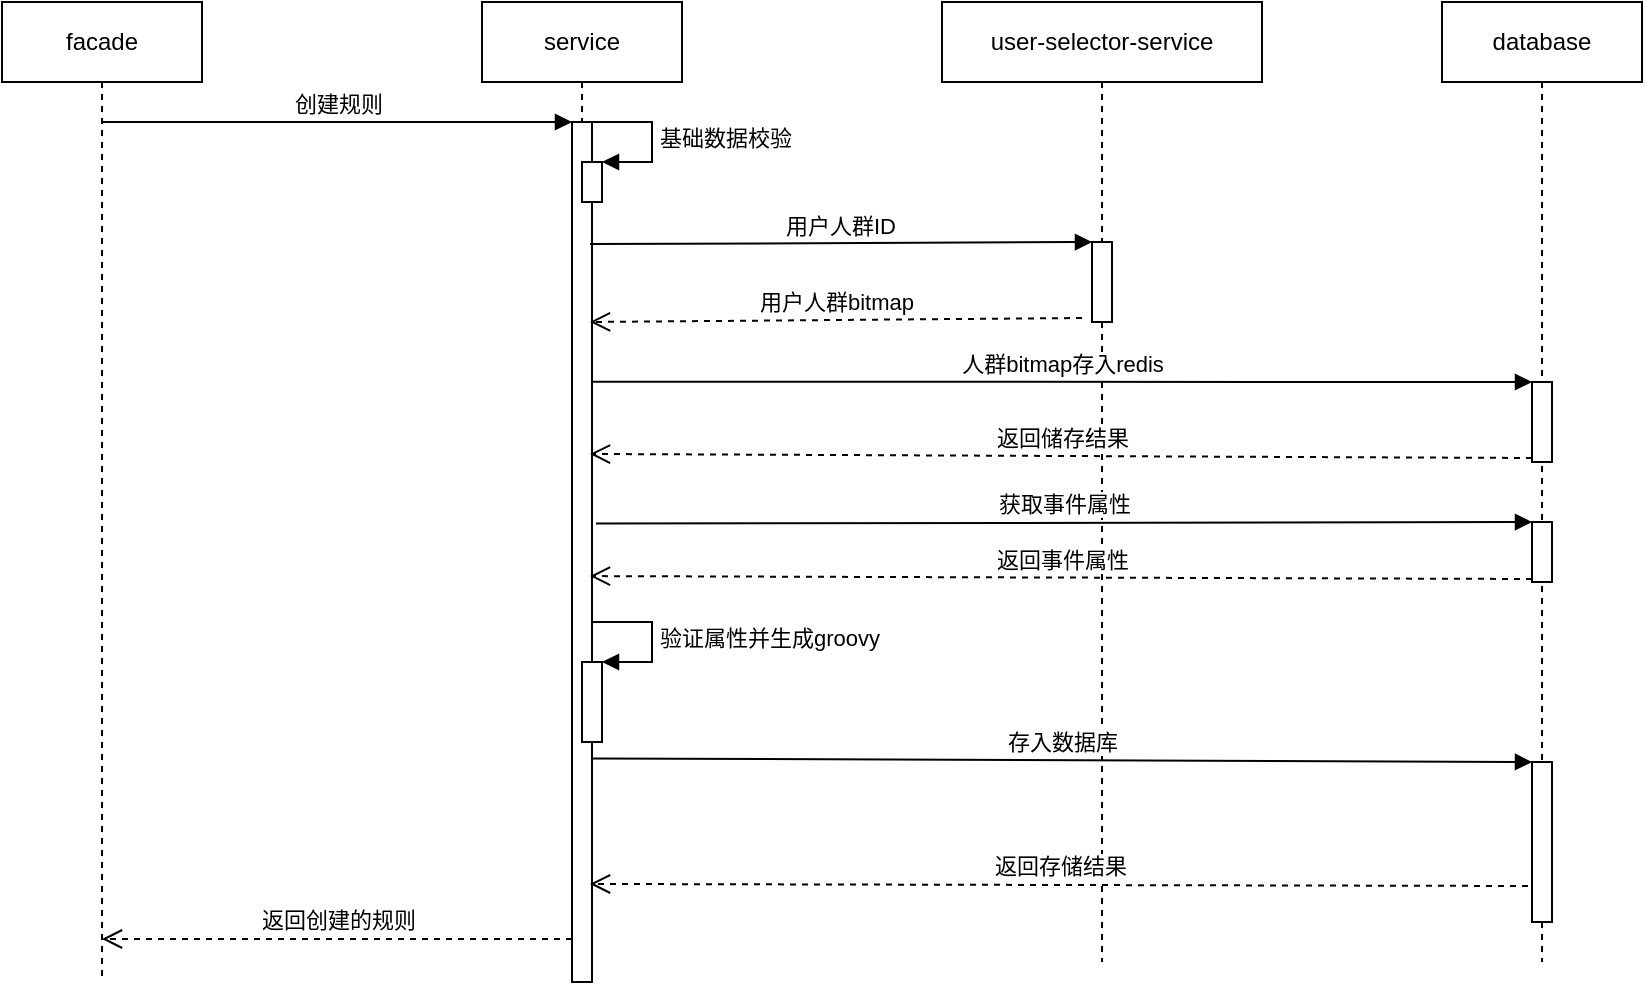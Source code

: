 <mxfile version="20.5.3" type="github">
  <diagram id="GfOiD7L5Lf0xXkd3SCVE" name="第 1 页">
    <mxGraphModel dx="1426" dy="793" grid="1" gridSize="10" guides="1" tooltips="1" connect="1" arrows="1" fold="1" page="1" pageScale="1" pageWidth="3300" pageHeight="4681" math="0" shadow="0">
      <root>
        <mxCell id="0" />
        <mxCell id="1" parent="0" />
        <mxCell id="NvlOek_77_1kg0eh45Kx-1" value="facade" style="shape=umlLifeline;perimeter=lifelinePerimeter;whiteSpace=wrap;html=1;container=1;collapsible=0;recursiveResize=0;outlineConnect=0;" parent="1" vertex="1">
          <mxGeometry x="200" y="120" width="100" height="490" as="geometry" />
        </mxCell>
        <mxCell id="NvlOek_77_1kg0eh45Kx-3" value="service" style="shape=umlLifeline;perimeter=lifelinePerimeter;whiteSpace=wrap;html=1;container=1;collapsible=0;recursiveResize=0;outlineConnect=0;" parent="1" vertex="1">
          <mxGeometry x="440" y="120" width="100" height="490" as="geometry" />
        </mxCell>
        <mxCell id="NvlOek_77_1kg0eh45Kx-5" value="" style="html=1;points=[];perimeter=orthogonalPerimeter;" parent="NvlOek_77_1kg0eh45Kx-3" vertex="1">
          <mxGeometry x="45" y="60" width="10" height="430" as="geometry" />
        </mxCell>
        <mxCell id="GzJHAL6nyPwYvDBZ3UiM-9" value="" style="html=1;points=[];perimeter=orthogonalPerimeter;" vertex="1" parent="NvlOek_77_1kg0eh45Kx-3">
          <mxGeometry x="50" y="330" width="10" height="40" as="geometry" />
        </mxCell>
        <mxCell id="GzJHAL6nyPwYvDBZ3UiM-10" value="验证属性并生成groovy" style="edgeStyle=orthogonalEdgeStyle;html=1;align=left;spacingLeft=2;endArrow=block;rounded=0;entryX=1;entryY=0;" edge="1" target="GzJHAL6nyPwYvDBZ3UiM-9" parent="NvlOek_77_1kg0eh45Kx-3">
          <mxGeometry relative="1" as="geometry">
            <mxPoint x="55" y="310" as="sourcePoint" />
            <Array as="points">
              <mxPoint x="85" y="310" />
            </Array>
          </mxGeometry>
        </mxCell>
        <mxCell id="GzJHAL6nyPwYvDBZ3UiM-11" value="" style="html=1;points=[];perimeter=orthogonalPerimeter;" vertex="1" parent="NvlOek_77_1kg0eh45Kx-3">
          <mxGeometry x="50" y="80" width="10" height="20" as="geometry" />
        </mxCell>
        <mxCell id="GzJHAL6nyPwYvDBZ3UiM-12" value="基础数据校验" style="edgeStyle=orthogonalEdgeStyle;html=1;align=left;spacingLeft=2;endArrow=block;rounded=0;entryX=1;entryY=0;" edge="1" target="GzJHAL6nyPwYvDBZ3UiM-11" parent="NvlOek_77_1kg0eh45Kx-3">
          <mxGeometry relative="1" as="geometry">
            <mxPoint x="55" y="60" as="sourcePoint" />
            <Array as="points">
              <mxPoint x="85" y="60" />
            </Array>
          </mxGeometry>
        </mxCell>
        <mxCell id="NvlOek_77_1kg0eh45Kx-4" value="user-selector-service" style="shape=umlLifeline;perimeter=lifelinePerimeter;whiteSpace=wrap;html=1;container=1;collapsible=0;recursiveResize=0;outlineConnect=0;" parent="1" vertex="1">
          <mxGeometry x="670" y="120" width="160" height="480" as="geometry" />
        </mxCell>
        <mxCell id="NvlOek_77_1kg0eh45Kx-8" value="" style="html=1;points=[];perimeter=orthogonalPerimeter;" parent="NvlOek_77_1kg0eh45Kx-4" vertex="1">
          <mxGeometry x="75" y="120" width="10" height="40" as="geometry" />
        </mxCell>
        <mxCell id="NvlOek_77_1kg0eh45Kx-6" value="创建规则" style="html=1;verticalAlign=bottom;endArrow=block;entryX=0;entryY=0;rounded=0;" parent="1" source="NvlOek_77_1kg0eh45Kx-1" target="NvlOek_77_1kg0eh45Kx-5" edge="1">
          <mxGeometry relative="1" as="geometry">
            <mxPoint x="415" y="230" as="sourcePoint" />
          </mxGeometry>
        </mxCell>
        <mxCell id="NvlOek_77_1kg0eh45Kx-7" value="返回创建的规则" style="html=1;verticalAlign=bottom;endArrow=open;dashed=1;endSize=8;exitX=0;exitY=0.95;rounded=0;" parent="1" source="NvlOek_77_1kg0eh45Kx-5" target="NvlOek_77_1kg0eh45Kx-1" edge="1">
          <mxGeometry relative="1" as="geometry">
            <mxPoint x="415" y="306" as="targetPoint" />
          </mxGeometry>
        </mxCell>
        <mxCell id="NvlOek_77_1kg0eh45Kx-10" value="用户人群bitmap" style="html=1;verticalAlign=bottom;endArrow=open;dashed=1;endSize=8;rounded=0;" parent="1" edge="1">
          <mxGeometry relative="1" as="geometry">
            <mxPoint x="494" y="280" as="targetPoint" />
            <mxPoint x="740" y="278" as="sourcePoint" />
          </mxGeometry>
        </mxCell>
        <mxCell id="NvlOek_77_1kg0eh45Kx-9" value="用户人群ID" style="html=1;verticalAlign=bottom;endArrow=block;entryX=0;entryY=0;rounded=0;exitX=0.9;exitY=0.142;exitDx=0;exitDy=0;exitPerimeter=0;" parent="1" source="NvlOek_77_1kg0eh45Kx-5" target="NvlOek_77_1kg0eh45Kx-8" edge="1">
          <mxGeometry relative="1" as="geometry">
            <mxPoint x="500" y="240" as="sourcePoint" />
          </mxGeometry>
        </mxCell>
        <mxCell id="NvlOek_77_1kg0eh45Kx-13" value="database" style="shape=umlLifeline;perimeter=lifelinePerimeter;whiteSpace=wrap;html=1;container=1;collapsible=0;recursiveResize=0;outlineConnect=0;" parent="1" vertex="1">
          <mxGeometry x="920" y="120" width="100" height="480" as="geometry" />
        </mxCell>
        <mxCell id="NvlOek_77_1kg0eh45Kx-15" value="" style="html=1;points=[];perimeter=orthogonalPerimeter;" parent="NvlOek_77_1kg0eh45Kx-13" vertex="1">
          <mxGeometry x="45" y="190" width="10" height="40" as="geometry" />
        </mxCell>
        <mxCell id="NvlOek_77_1kg0eh45Kx-24" value="" style="html=1;points=[];perimeter=orthogonalPerimeter;" parent="NvlOek_77_1kg0eh45Kx-13" vertex="1">
          <mxGeometry x="45" y="380" width="10" height="80" as="geometry" />
        </mxCell>
        <mxCell id="NvlOek_77_1kg0eh45Kx-31" value="" style="html=1;points=[];perimeter=orthogonalPerimeter;" parent="NvlOek_77_1kg0eh45Kx-13" vertex="1">
          <mxGeometry x="45" y="260" width="10" height="30" as="geometry" />
        </mxCell>
        <mxCell id="NvlOek_77_1kg0eh45Kx-16" value="人群bitmap存入redis" style="html=1;verticalAlign=bottom;endArrow=block;entryX=0;entryY=0;rounded=0;exitX=1;exitY=0.302;exitDx=0;exitDy=0;exitPerimeter=0;" parent="1" source="NvlOek_77_1kg0eh45Kx-5" target="NvlOek_77_1kg0eh45Kx-15" edge="1">
          <mxGeometry relative="1" as="geometry">
            <mxPoint x="540" y="310" as="sourcePoint" />
          </mxGeometry>
        </mxCell>
        <mxCell id="NvlOek_77_1kg0eh45Kx-17" value="返回储存结果" style="html=1;verticalAlign=bottom;endArrow=open;dashed=1;endSize=8;exitX=0;exitY=0.95;rounded=0;entryX=0.9;entryY=0.386;entryDx=0;entryDy=0;entryPerimeter=0;" parent="1" source="NvlOek_77_1kg0eh45Kx-15" target="NvlOek_77_1kg0eh45Kx-5" edge="1">
          <mxGeometry relative="1" as="geometry">
            <mxPoint x="510" y="348" as="targetPoint" />
          </mxGeometry>
        </mxCell>
        <mxCell id="NvlOek_77_1kg0eh45Kx-25" value="存入数据库" style="html=1;verticalAlign=bottom;endArrow=block;entryX=0;entryY=0;rounded=0;exitX=1;exitY=0.74;exitDx=0;exitDy=0;exitPerimeter=0;" parent="1" source="NvlOek_77_1kg0eh45Kx-5" target="NvlOek_77_1kg0eh45Kx-24" edge="1">
          <mxGeometry relative="1" as="geometry">
            <mxPoint x="510" y="500" as="sourcePoint" />
          </mxGeometry>
        </mxCell>
        <mxCell id="NvlOek_77_1kg0eh45Kx-26" value="返回存储结果" style="html=1;verticalAlign=bottom;endArrow=open;dashed=1;endSize=8;exitX=-0.2;exitY=0.775;rounded=0;exitDx=0;exitDy=0;exitPerimeter=0;entryX=0.9;entryY=0.886;entryDx=0;entryDy=0;entryPerimeter=0;" parent="1" source="NvlOek_77_1kg0eh45Kx-24" target="NvlOek_77_1kg0eh45Kx-5" edge="1">
          <mxGeometry relative="1" as="geometry">
            <mxPoint x="510" y="562" as="targetPoint" />
          </mxGeometry>
        </mxCell>
        <mxCell id="NvlOek_77_1kg0eh45Kx-32" value="获取事件属性" style="html=1;verticalAlign=bottom;endArrow=block;entryX=0;entryY=0;rounded=0;exitX=1.2;exitY=0.467;exitDx=0;exitDy=0;exitPerimeter=0;" parent="1" source="NvlOek_77_1kg0eh45Kx-5" target="NvlOek_77_1kg0eh45Kx-31" edge="1">
          <mxGeometry relative="1" as="geometry">
            <mxPoint x="530" y="380" as="sourcePoint" />
          </mxGeometry>
        </mxCell>
        <mxCell id="NvlOek_77_1kg0eh45Kx-33" value="返回事件属性" style="html=1;verticalAlign=bottom;endArrow=open;dashed=1;endSize=8;exitX=0;exitY=0.95;rounded=0;entryX=0.9;entryY=0.528;entryDx=0;entryDy=0;entryPerimeter=0;" parent="1" source="NvlOek_77_1kg0eh45Kx-31" target="NvlOek_77_1kg0eh45Kx-5" edge="1">
          <mxGeometry relative="1" as="geometry">
            <mxPoint x="520" y="409" as="targetPoint" />
          </mxGeometry>
        </mxCell>
      </root>
    </mxGraphModel>
  </diagram>
</mxfile>
